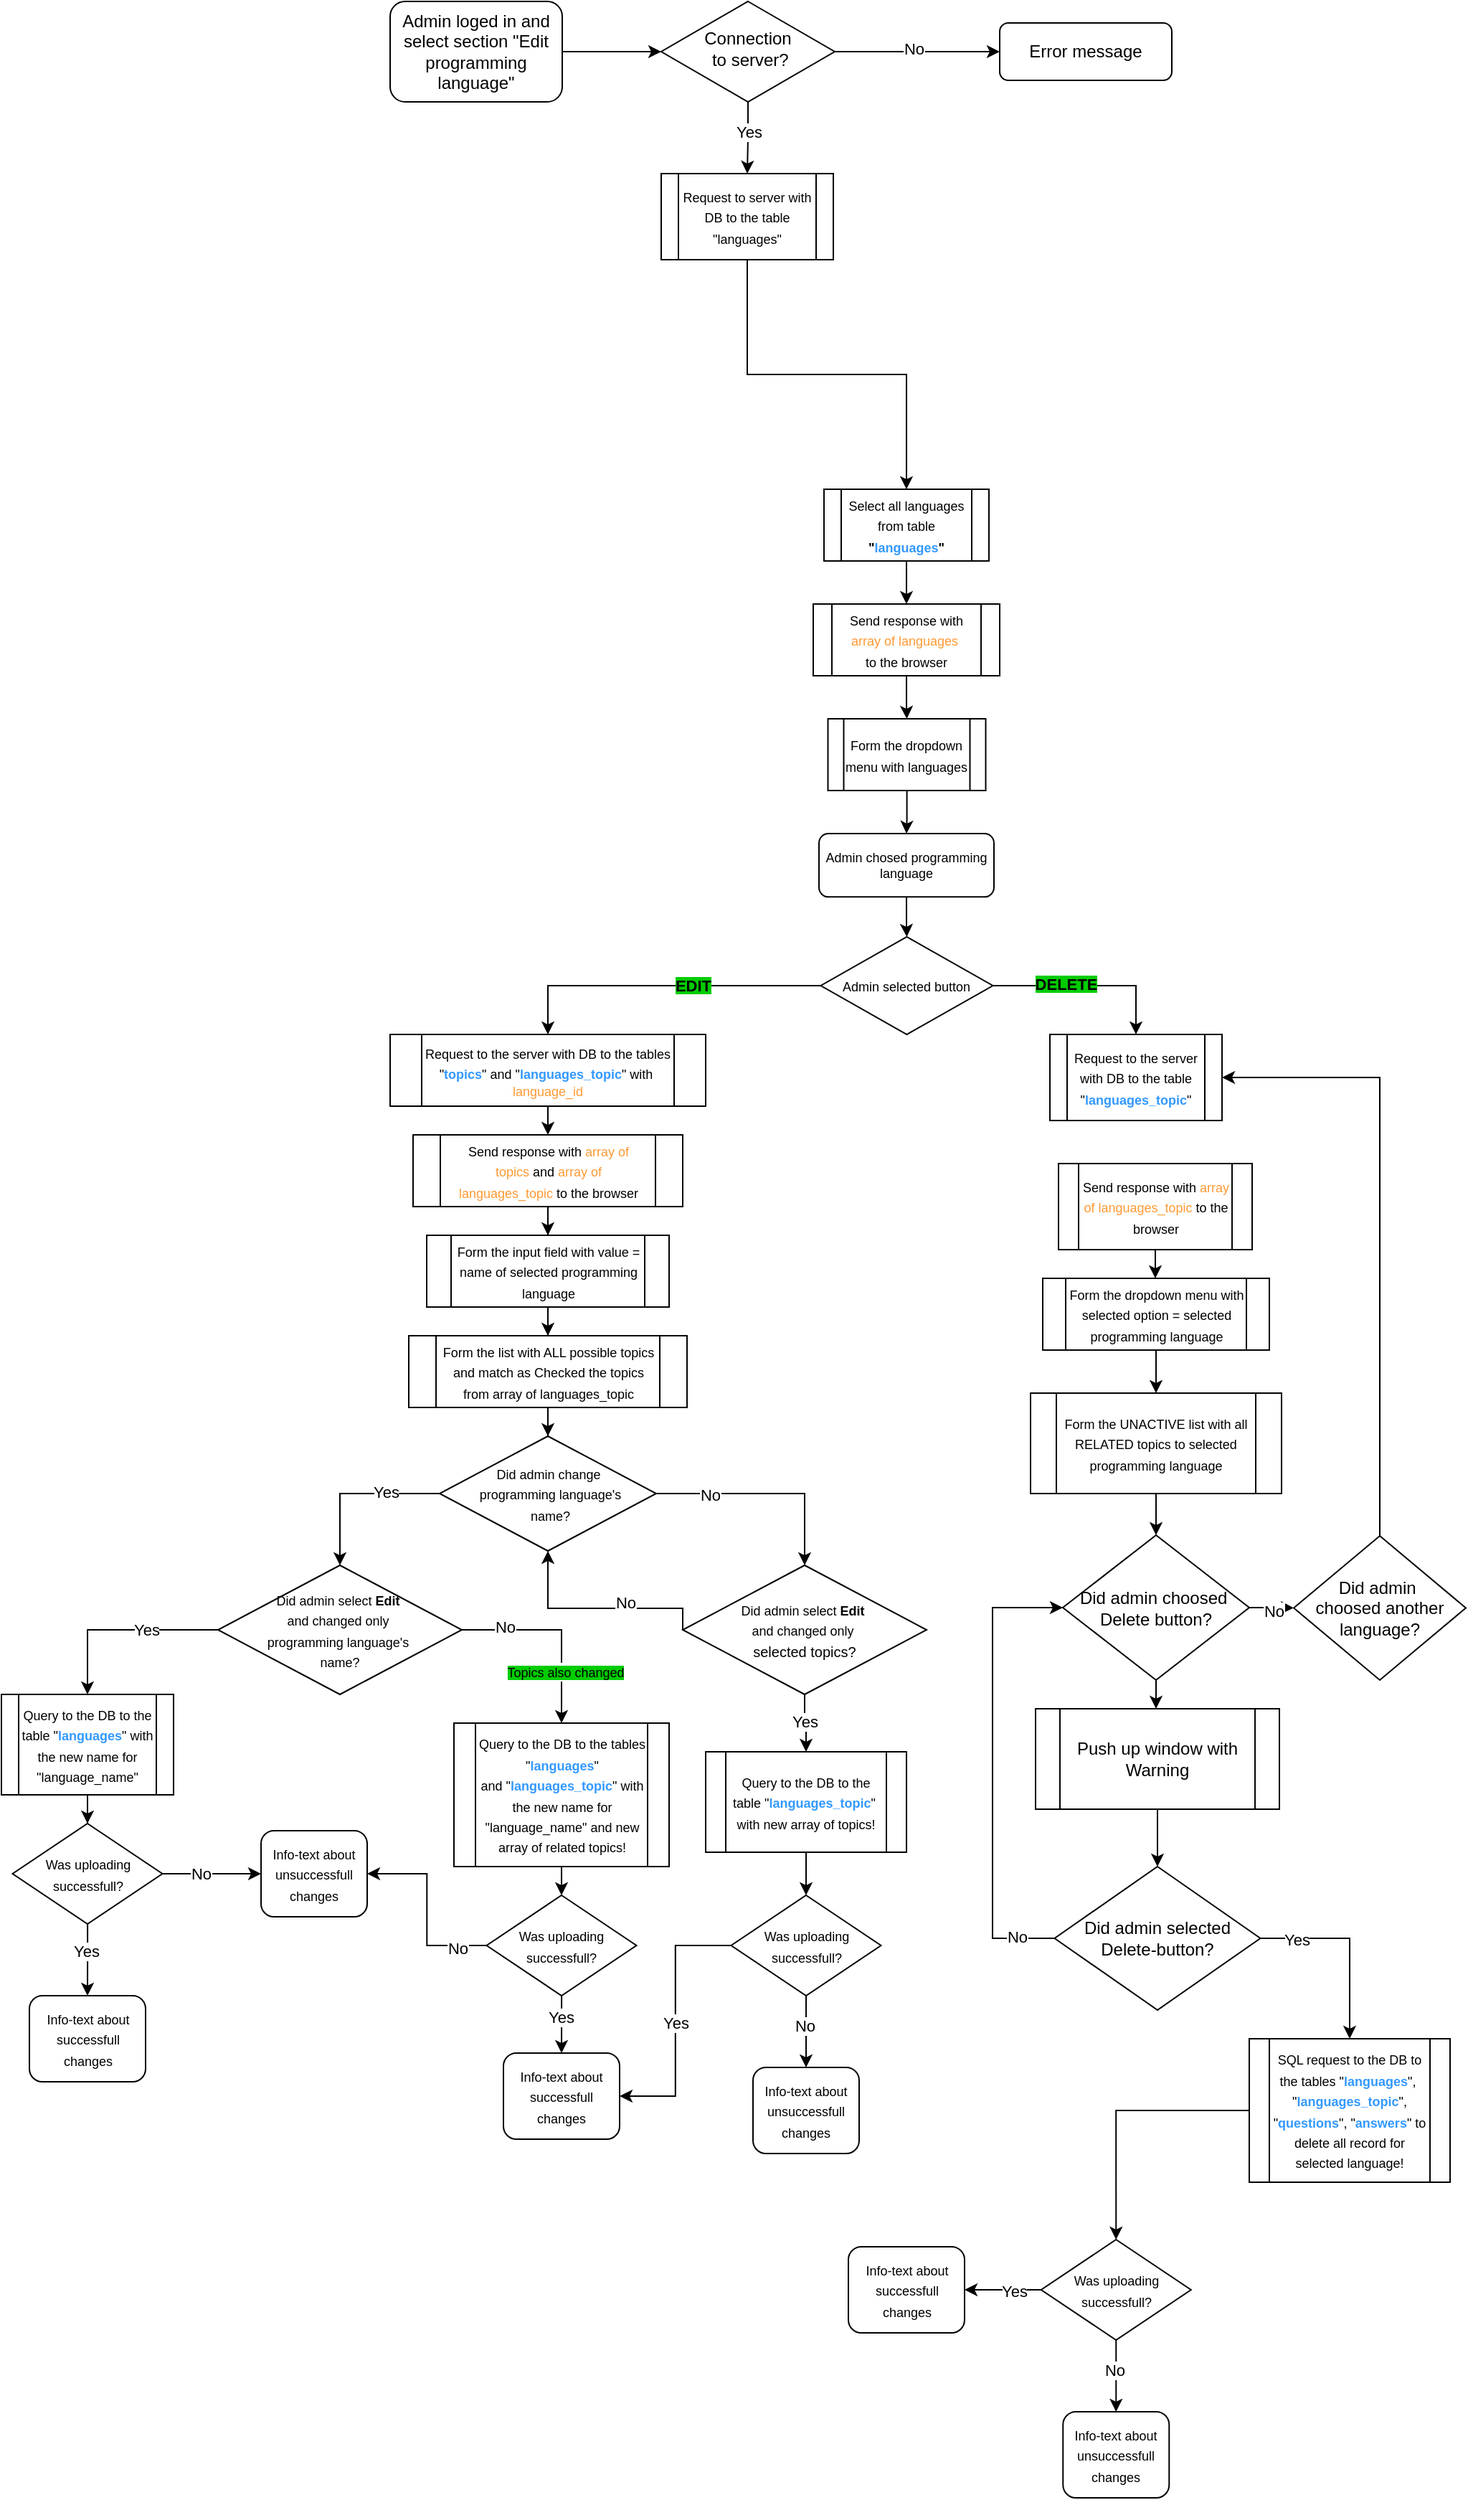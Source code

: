<mxfile version="27.1.1">
  <diagram id="C5RBs43oDa-KdzZeNtuy" name="Page-1">
    <mxGraphModel dx="2765" dy="1122" grid="1" gridSize="10" guides="1" tooltips="1" connect="1" arrows="1" fold="1" page="1" pageScale="1" pageWidth="827" pageHeight="1169" math="0" shadow="0">
      <root>
        <mxCell id="WIyWlLk6GJQsqaUBKTNV-0" />
        <mxCell id="WIyWlLk6GJQsqaUBKTNV-1" parent="WIyWlLk6GJQsqaUBKTNV-0" />
        <mxCell id="8D5OD1Dsjr757IrfoJvk-187" style="edgeStyle=orthogonalEdgeStyle;rounded=0;orthogonalLoop=1;jettySize=auto;html=1;entryX=0;entryY=0.5;entryDx=0;entryDy=0;" parent="WIyWlLk6GJQsqaUBKTNV-1" source="8D5OD1Dsjr757IrfoJvk-73" target="8D5OD1Dsjr757IrfoJvk-78" edge="1">
          <mxGeometry relative="1" as="geometry" />
        </mxCell>
        <mxCell id="8D5OD1Dsjr757IrfoJvk-73" value="Admin loged in and select section &quot;Edit programming language&quot;" style="rounded=1;whiteSpace=wrap;html=1;fontSize=12;glass=0;strokeWidth=1;shadow=0;" parent="WIyWlLk6GJQsqaUBKTNV-1" vertex="1">
          <mxGeometry x="70" y="30" width="120" height="70" as="geometry" />
        </mxCell>
        <mxCell id="8D5OD1Dsjr757IrfoJvk-74" style="edgeStyle=orthogonalEdgeStyle;rounded=0;orthogonalLoop=1;jettySize=auto;html=1;entryX=0.5;entryY=0;entryDx=0;entryDy=0;" parent="WIyWlLk6GJQsqaUBKTNV-1" source="8D5OD1Dsjr757IrfoJvk-78" target="8D5OD1Dsjr757IrfoJvk-81" edge="1">
          <mxGeometry relative="1" as="geometry" />
        </mxCell>
        <mxCell id="8D5OD1Dsjr757IrfoJvk-75" value="Yes" style="edgeLabel;html=1;align=center;verticalAlign=middle;resizable=0;points=[];" parent="8D5OD1Dsjr757IrfoJvk-74" vertex="1" connectable="0">
          <mxGeometry x="-0.187" relative="1" as="geometry">
            <mxPoint as="offset" />
          </mxGeometry>
        </mxCell>
        <mxCell id="8D5OD1Dsjr757IrfoJvk-76" style="edgeStyle=orthogonalEdgeStyle;rounded=0;orthogonalLoop=1;jettySize=auto;html=1;exitX=1;exitY=0.5;exitDx=0;exitDy=0;entryX=0;entryY=0.5;entryDx=0;entryDy=0;" parent="WIyWlLk6GJQsqaUBKTNV-1" source="8D5OD1Dsjr757IrfoJvk-78" target="8D5OD1Dsjr757IrfoJvk-79" edge="1">
          <mxGeometry relative="1" as="geometry" />
        </mxCell>
        <mxCell id="8D5OD1Dsjr757IrfoJvk-77" value="No" style="edgeLabel;html=1;align=center;verticalAlign=middle;resizable=0;points=[];" parent="8D5OD1Dsjr757IrfoJvk-76" vertex="1" connectable="0">
          <mxGeometry x="-0.056" y="2" relative="1" as="geometry">
            <mxPoint as="offset" />
          </mxGeometry>
        </mxCell>
        <mxCell id="8D5OD1Dsjr757IrfoJvk-78" value="Connection&lt;div&gt;&amp;nbsp;to server?&lt;/div&gt;" style="rhombus;whiteSpace=wrap;html=1;shadow=0;fontFamily=Helvetica;fontSize=12;align=center;strokeWidth=1;spacing=6;spacingTop=-4;" parent="WIyWlLk6GJQsqaUBKTNV-1" vertex="1">
          <mxGeometry x="259" y="30" width="121" height="70" as="geometry" />
        </mxCell>
        <mxCell id="8D5OD1Dsjr757IrfoJvk-79" value="Error message" style="rounded=1;whiteSpace=wrap;html=1;fontSize=12;glass=0;strokeWidth=1;shadow=0;" parent="WIyWlLk6GJQsqaUBKTNV-1" vertex="1">
          <mxGeometry x="495" y="45" width="120" height="40" as="geometry" />
        </mxCell>
        <mxCell id="8D5OD1Dsjr757IrfoJvk-80" style="edgeStyle=orthogonalEdgeStyle;rounded=0;orthogonalLoop=1;jettySize=auto;html=1;entryX=0.5;entryY=0;entryDx=0;entryDy=0;" parent="WIyWlLk6GJQsqaUBKTNV-1" source="8D5OD1Dsjr757IrfoJvk-81" target="8D5OD1Dsjr757IrfoJvk-83" edge="1">
          <mxGeometry relative="1" as="geometry" />
        </mxCell>
        <mxCell id="8D5OD1Dsjr757IrfoJvk-81" value="&lt;span style=&quot;font-size: 9px;&quot;&gt;Request to server with DB to the table &quot;languages&quot;&lt;/span&gt;" style="shape=process;whiteSpace=wrap;html=1;backgroundOutline=1;" parent="WIyWlLk6GJQsqaUBKTNV-1" vertex="1">
          <mxGeometry x="259" y="150" width="120" height="60" as="geometry" />
        </mxCell>
        <mxCell id="8D5OD1Dsjr757IrfoJvk-82" style="edgeStyle=orthogonalEdgeStyle;rounded=0;orthogonalLoop=1;jettySize=auto;html=1;entryX=0.5;entryY=0;entryDx=0;entryDy=0;" parent="WIyWlLk6GJQsqaUBKTNV-1" source="8D5OD1Dsjr757IrfoJvk-83" target="8D5OD1Dsjr757IrfoJvk-85" edge="1">
          <mxGeometry relative="1" as="geometry" />
        </mxCell>
        <mxCell id="8D5OD1Dsjr757IrfoJvk-83" value="&lt;font style=&quot;font-size: 9px;&quot;&gt;Select all languages from table &lt;b&gt;&quot;&lt;font style=&quot;color: rgb(51, 153, 255);&quot;&gt;languages&lt;/font&gt;&quot;&lt;/b&gt;&lt;/font&gt;" style="shape=process;whiteSpace=wrap;html=1;backgroundOutline=1;" parent="WIyWlLk6GJQsqaUBKTNV-1" vertex="1">
          <mxGeometry x="372.5" y="370" width="115" height="50" as="geometry" />
        </mxCell>
        <mxCell id="8D5OD1Dsjr757IrfoJvk-84" style="edgeStyle=orthogonalEdgeStyle;rounded=0;orthogonalLoop=1;jettySize=auto;html=1;entryX=0.5;entryY=0;entryDx=0;entryDy=0;" parent="WIyWlLk6GJQsqaUBKTNV-1" source="8D5OD1Dsjr757IrfoJvk-85" target="8D5OD1Dsjr757IrfoJvk-87" edge="1">
          <mxGeometry relative="1" as="geometry" />
        </mxCell>
        <mxCell id="8D5OD1Dsjr757IrfoJvk-85" value="&lt;font style=&quot;font-size: 9px;&quot;&gt;Send response with &lt;font style=&quot;color: rgb(255, 153, 51);&quot;&gt;array of languages&lt;/font&gt;&amp;nbsp;&lt;/font&gt;&lt;div&gt;&lt;font style=&quot;font-size: 9px;&quot;&gt;to the browser&lt;/font&gt;&lt;/div&gt;" style="shape=process;whiteSpace=wrap;html=1;backgroundOutline=1;" parent="WIyWlLk6GJQsqaUBKTNV-1" vertex="1">
          <mxGeometry x="365" y="450" width="130" height="50" as="geometry" />
        </mxCell>
        <mxCell id="8D5OD1Dsjr757IrfoJvk-86" value="" style="edgeStyle=orthogonalEdgeStyle;rounded=0;orthogonalLoop=1;jettySize=auto;html=1;" parent="WIyWlLk6GJQsqaUBKTNV-1" source="8D5OD1Dsjr757IrfoJvk-87" target="8D5OD1Dsjr757IrfoJvk-89" edge="1">
          <mxGeometry relative="1" as="geometry" />
        </mxCell>
        <mxCell id="8D5OD1Dsjr757IrfoJvk-87" value="&lt;font style=&quot;font-size: 9px;&quot;&gt;Form the dropdown menu with languages&lt;/font&gt;" style="shape=process;whiteSpace=wrap;html=1;backgroundOutline=1;" parent="WIyWlLk6GJQsqaUBKTNV-1" vertex="1">
          <mxGeometry x="375.25" y="530.0" width="110" height="50" as="geometry" />
        </mxCell>
        <mxCell id="8D5OD1Dsjr757IrfoJvk-88" style="edgeStyle=orthogonalEdgeStyle;rounded=0;orthogonalLoop=1;jettySize=auto;html=1;entryX=0.5;entryY=0;entryDx=0;entryDy=0;" parent="WIyWlLk6GJQsqaUBKTNV-1" source="8D5OD1Dsjr757IrfoJvk-89" target="8D5OD1Dsjr757IrfoJvk-98" edge="1">
          <mxGeometry relative="1" as="geometry" />
        </mxCell>
        <mxCell id="8D5OD1Dsjr757IrfoJvk-89" value="Admin chosed programming language" style="whiteSpace=wrap;html=1;rounded=1;fontSize=9;" parent="WIyWlLk6GJQsqaUBKTNV-1" vertex="1">
          <mxGeometry x="369" y="610.0" width="122" height="44.18" as="geometry" />
        </mxCell>
        <mxCell id="8D5OD1Dsjr757IrfoJvk-90" style="edgeStyle=orthogonalEdgeStyle;rounded=0;orthogonalLoop=1;jettySize=auto;html=1;entryX=0.5;entryY=0;entryDx=0;entryDy=0;" parent="WIyWlLk6GJQsqaUBKTNV-1" source="8D5OD1Dsjr757IrfoJvk-91" target="8D5OD1Dsjr757IrfoJvk-103" edge="1">
          <mxGeometry relative="1" as="geometry" />
        </mxCell>
        <mxCell id="8D5OD1Dsjr757IrfoJvk-91" value="&lt;font style=&quot;font-size: 9px;&quot;&gt;Send response with &lt;font style=&quot;color: rgb(255, 153, 51);&quot;&gt;array of topics&lt;/font&gt;&amp;nbsp;and&amp;nbsp;&lt;span style=&quot;color: rgb(255, 153, 51);&quot;&gt;array of languages_topic&amp;nbsp;&lt;/span&gt;to the browser&lt;/font&gt;" style="shape=process;whiteSpace=wrap;html=1;backgroundOutline=1;" parent="WIyWlLk6GJQsqaUBKTNV-1" vertex="1">
          <mxGeometry x="86" y="820" width="188" height="50" as="geometry" />
        </mxCell>
        <mxCell id="8D5OD1Dsjr757IrfoJvk-92" style="edgeStyle=orthogonalEdgeStyle;rounded=0;orthogonalLoop=1;jettySize=auto;html=1;entryX=0.5;entryY=0;entryDx=0;entryDy=0;" parent="WIyWlLk6GJQsqaUBKTNV-1" source="8D5OD1Dsjr757IrfoJvk-93" target="8D5OD1Dsjr757IrfoJvk-134" edge="1">
          <mxGeometry relative="1" as="geometry" />
        </mxCell>
        <mxCell id="8D5OD1Dsjr757IrfoJvk-93" value="&lt;font style=&quot;font-size: 9px;&quot;&gt;Form the list with ALL possible topics and match as Checked the topics from array of languages_topic&lt;/font&gt;" style="shape=process;whiteSpace=wrap;html=1;backgroundOutline=1;" parent="WIyWlLk6GJQsqaUBKTNV-1" vertex="1">
          <mxGeometry x="83" y="960" width="194" height="50" as="geometry" />
        </mxCell>
        <mxCell id="8D5OD1Dsjr757IrfoJvk-94" style="edgeStyle=orthogonalEdgeStyle;rounded=0;orthogonalLoop=1;jettySize=auto;html=1;entryX=0.5;entryY=0;entryDx=0;entryDy=0;exitX=0;exitY=0.5;exitDx=0;exitDy=0;" parent="WIyWlLk6GJQsqaUBKTNV-1" source="8D5OD1Dsjr757IrfoJvk-98" target="8D5OD1Dsjr757IrfoJvk-100" edge="1">
          <mxGeometry relative="1" as="geometry">
            <Array as="points">
              <mxPoint x="180" y="716" />
            </Array>
          </mxGeometry>
        </mxCell>
        <mxCell id="8D5OD1Dsjr757IrfoJvk-95" value="&lt;b style=&quot;background-color: rgb(0, 204, 0);&quot;&gt;EDIT&lt;/b&gt;" style="edgeLabel;html=1;align=center;verticalAlign=middle;resizable=0;points=[];" parent="8D5OD1Dsjr757IrfoJvk-94" vertex="1" connectable="0">
          <mxGeometry x="-0.306" y="-2" relative="1" as="geometry">
            <mxPoint x="-12" y="2" as="offset" />
          </mxGeometry>
        </mxCell>
        <mxCell id="8D5OD1Dsjr757IrfoJvk-96" style="edgeStyle=orthogonalEdgeStyle;rounded=0;orthogonalLoop=1;jettySize=auto;html=1;entryX=0.5;entryY=0;entryDx=0;entryDy=0;" parent="WIyWlLk6GJQsqaUBKTNV-1" source="8D5OD1Dsjr757IrfoJvk-98" target="8D5OD1Dsjr757IrfoJvk-101" edge="1">
          <mxGeometry relative="1" as="geometry" />
        </mxCell>
        <mxCell id="8D5OD1Dsjr757IrfoJvk-97" value="&lt;span style=&quot;background-color: rgb(0, 204, 0);&quot;&gt;&lt;b&gt;DELETE&lt;/b&gt;&lt;/span&gt;" style="edgeLabel;html=1;align=center;verticalAlign=middle;resizable=0;points=[];" parent="8D5OD1Dsjr757IrfoJvk-96" vertex="1" connectable="0">
          <mxGeometry x="-0.256" y="1" relative="1" as="geometry">
            <mxPoint as="offset" />
          </mxGeometry>
        </mxCell>
        <mxCell id="8D5OD1Dsjr757IrfoJvk-98" value="&lt;span style=&quot;font-size: 9px;&quot;&gt;Admin selected button&lt;/span&gt;" style="rhombus;whiteSpace=wrap;html=1;" parent="WIyWlLk6GJQsqaUBKTNV-1" vertex="1">
          <mxGeometry x="370.25" y="682" width="120" height="68" as="geometry" />
        </mxCell>
        <mxCell id="8D5OD1Dsjr757IrfoJvk-99" style="edgeStyle=orthogonalEdgeStyle;rounded=0;orthogonalLoop=1;jettySize=auto;html=1;exitX=0.5;exitY=1;exitDx=0;exitDy=0;entryX=0.5;entryY=0;entryDx=0;entryDy=0;" parent="WIyWlLk6GJQsqaUBKTNV-1" source="8D5OD1Dsjr757IrfoJvk-100" target="8D5OD1Dsjr757IrfoJvk-91" edge="1">
          <mxGeometry relative="1" as="geometry">
            <mxPoint x="210" y="840" as="targetPoint" />
            <Array as="points">
              <mxPoint x="180" y="820" />
              <mxPoint x="180" y="820" />
            </Array>
          </mxGeometry>
        </mxCell>
        <mxCell id="8D5OD1Dsjr757IrfoJvk-100" value="&lt;span style=&quot;font-size: 9px;&quot;&gt;Request to the server with DB to the tables &quot;&lt;font style=&quot;color: rgb(51, 153, 255);&quot;&gt;&lt;b&gt;topics&lt;/b&gt;&lt;/font&gt;&quot; and &quot;&lt;font style=&quot;color: rgb(51, 153, 255);&quot;&gt;&lt;b&gt;languages_topic&lt;/b&gt;&lt;/font&gt;&quot; with&amp;nbsp;&lt;/span&gt;&lt;div style=&quot;font-size: 9px;&quot;&gt;&lt;font style=&quot;color: rgb(255, 153, 51);&quot;&gt;language_id&lt;/font&gt;&lt;/div&gt;" style="shape=process;whiteSpace=wrap;html=1;backgroundOutline=1;" parent="WIyWlLk6GJQsqaUBKTNV-1" vertex="1">
          <mxGeometry x="70" y="750" width="220" height="50" as="geometry" />
        </mxCell>
        <mxCell id="8D5OD1Dsjr757IrfoJvk-101" value="&lt;span style=&quot;font-size: 9px;&quot;&gt;Request to the server with DB to the table &quot;&lt;font style=&quot;color: rgb(51, 153, 255);&quot;&gt;&lt;b&gt;languages_topic&lt;/b&gt;&lt;/font&gt;&quot;&lt;/span&gt;" style="shape=process;whiteSpace=wrap;html=1;backgroundOutline=1;" parent="WIyWlLk6GJQsqaUBKTNV-1" vertex="1">
          <mxGeometry x="530" y="750" width="120" height="60" as="geometry" />
        </mxCell>
        <mxCell id="8D5OD1Dsjr757IrfoJvk-102" style="edgeStyle=orthogonalEdgeStyle;rounded=0;orthogonalLoop=1;jettySize=auto;html=1;entryX=0.5;entryY=0;entryDx=0;entryDy=0;" parent="WIyWlLk6GJQsqaUBKTNV-1" source="8D5OD1Dsjr757IrfoJvk-103" target="8D5OD1Dsjr757IrfoJvk-93" edge="1">
          <mxGeometry relative="1" as="geometry" />
        </mxCell>
        <mxCell id="8D5OD1Dsjr757IrfoJvk-103" value="&lt;font style=&quot;font-size: 9px;&quot;&gt;Form the input field with value = name of selected programming language&lt;/font&gt;" style="shape=process;whiteSpace=wrap;html=1;backgroundOutline=1;" parent="WIyWlLk6GJQsqaUBKTNV-1" vertex="1">
          <mxGeometry x="95.5" y="890" width="169" height="50" as="geometry" />
        </mxCell>
        <mxCell id="8D5OD1Dsjr757IrfoJvk-104" style="edgeStyle=orthogonalEdgeStyle;rounded=0;orthogonalLoop=1;jettySize=auto;html=1;entryX=0.5;entryY=0;entryDx=0;entryDy=0;exitX=0;exitY=0.5;exitDx=0;exitDy=0;" parent="WIyWlLk6GJQsqaUBKTNV-1" source="8D5OD1Dsjr757IrfoJvk-106" target="8D5OD1Dsjr757IrfoJvk-108" edge="1">
          <mxGeometry relative="1" as="geometry" />
        </mxCell>
        <mxCell id="8D5OD1Dsjr757IrfoJvk-105" value="Yes" style="edgeLabel;html=1;align=center;verticalAlign=middle;resizable=0;points=[];" parent="8D5OD1Dsjr757IrfoJvk-104" vertex="1" connectable="0">
          <mxGeometry x="0.199" y="2" relative="1" as="geometry">
            <mxPoint x="31" y="-2" as="offset" />
          </mxGeometry>
        </mxCell>
        <mxCell id="8D5OD1Dsjr757IrfoJvk-137" style="edgeStyle=orthogonalEdgeStyle;rounded=0;orthogonalLoop=1;jettySize=auto;html=1;entryX=0.5;entryY=0;entryDx=0;entryDy=0;exitX=1;exitY=0.5;exitDx=0;exitDy=0;" parent="WIyWlLk6GJQsqaUBKTNV-1" source="8D5OD1Dsjr757IrfoJvk-106" target="8D5OD1Dsjr757IrfoJvk-136" edge="1">
          <mxGeometry relative="1" as="geometry" />
        </mxCell>
        <mxCell id="8D5OD1Dsjr757IrfoJvk-138" value="No" style="edgeLabel;html=1;align=center;verticalAlign=middle;resizable=0;points=[];" parent="8D5OD1Dsjr757IrfoJvk-137" vertex="1" connectable="0">
          <mxGeometry x="-0.564" y="2" relative="1" as="geometry">
            <mxPoint as="offset" />
          </mxGeometry>
        </mxCell>
        <mxCell id="8D5OD1Dsjr757IrfoJvk-139" value="&lt;font style=&quot;font-size: 9px; background-color: rgb(0, 204, 0);&quot;&gt;Topics also changed&lt;/font&gt;" style="edgeLabel;html=1;align=center;verticalAlign=middle;resizable=0;points=[];" parent="8D5OD1Dsjr757IrfoJvk-137" vertex="1" connectable="0">
          <mxGeometry x="0.461" y="2" relative="1" as="geometry">
            <mxPoint as="offset" />
          </mxGeometry>
        </mxCell>
        <mxCell id="8D5OD1Dsjr757IrfoJvk-106" value="&lt;font style=&quot;font-size: 9px;&quot;&gt;Did admin select&amp;nbsp;&lt;b style=&quot;&quot;&gt;Edit&lt;/b&gt;&amp;nbsp;&lt;/font&gt;&lt;div&gt;&lt;font style=&quot;font-size: 9px;&quot;&gt;and&amp;nbsp;changed&amp;nbsp;&lt;span style=&quot;background-color: transparent; color: light-dark(rgb(0, 0, 0), rgb(255, 255, 255));&quot;&gt;only&amp;nbsp;&lt;/span&gt;&lt;/font&gt;&lt;div&gt;&lt;div&gt;&lt;font style=&quot;font-size: 9px;&quot;&gt;programming language&#39;s&amp;nbsp;&lt;/font&gt;&lt;/div&gt;&lt;div&gt;&lt;font style=&quot;font-size: 9px;&quot;&gt;name?&lt;/font&gt;&lt;/div&gt;&lt;/div&gt;&lt;/div&gt;" style="rhombus;whiteSpace=wrap;html=1;" parent="WIyWlLk6GJQsqaUBKTNV-1" vertex="1">
          <mxGeometry x="-50" y="1120" width="170" height="90" as="geometry" />
        </mxCell>
        <mxCell id="8D5OD1Dsjr757IrfoJvk-107" style="edgeStyle=orthogonalEdgeStyle;rounded=0;orthogonalLoop=1;jettySize=auto;html=1;entryX=0.5;entryY=0;entryDx=0;entryDy=0;" parent="WIyWlLk6GJQsqaUBKTNV-1" source="8D5OD1Dsjr757IrfoJvk-108" target="8D5OD1Dsjr757IrfoJvk-113" edge="1">
          <mxGeometry relative="1" as="geometry" />
        </mxCell>
        <mxCell id="8D5OD1Dsjr757IrfoJvk-108" value="&lt;span style=&quot;font-size: 9px;&quot;&gt;Query to the DB to the table &quot;&lt;font style=&quot;color: rgb(51, 153, 255);&quot;&gt;&lt;b&gt;languages&lt;/b&gt;&lt;/font&gt;&quot; with the new name for &quot;language_name&quot;&lt;br&gt;&lt;/span&gt;" style="shape=process;whiteSpace=wrap;html=1;backgroundOutline=1;" parent="WIyWlLk6GJQsqaUBKTNV-1" vertex="1">
          <mxGeometry x="-201" y="1210" width="120" height="70" as="geometry" />
        </mxCell>
        <mxCell id="8D5OD1Dsjr757IrfoJvk-109" style="edgeStyle=orthogonalEdgeStyle;rounded=0;orthogonalLoop=1;jettySize=auto;html=1;entryX=0;entryY=0.5;entryDx=0;entryDy=0;" parent="WIyWlLk6GJQsqaUBKTNV-1" source="8D5OD1Dsjr757IrfoJvk-113" target="8D5OD1Dsjr757IrfoJvk-114" edge="1">
          <mxGeometry relative="1" as="geometry" />
        </mxCell>
        <mxCell id="8D5OD1Dsjr757IrfoJvk-110" value="No" style="edgeLabel;html=1;align=center;verticalAlign=middle;resizable=0;points=[];" parent="8D5OD1Dsjr757IrfoJvk-109" vertex="1" connectable="0">
          <mxGeometry x="-0.229" relative="1" as="geometry">
            <mxPoint as="offset" />
          </mxGeometry>
        </mxCell>
        <mxCell id="8D5OD1Dsjr757IrfoJvk-111" value="" style="edgeStyle=orthogonalEdgeStyle;rounded=0;orthogonalLoop=1;jettySize=auto;html=1;" parent="WIyWlLk6GJQsqaUBKTNV-1" source="8D5OD1Dsjr757IrfoJvk-113" target="8D5OD1Dsjr757IrfoJvk-115" edge="1">
          <mxGeometry relative="1" as="geometry" />
        </mxCell>
        <mxCell id="8D5OD1Dsjr757IrfoJvk-112" value="Yes" style="edgeLabel;html=1;align=center;verticalAlign=middle;resizable=0;points=[];" parent="8D5OD1Dsjr757IrfoJvk-111" vertex="1" connectable="0">
          <mxGeometry x="-0.257" y="-1" relative="1" as="geometry">
            <mxPoint as="offset" />
          </mxGeometry>
        </mxCell>
        <mxCell id="8D5OD1Dsjr757IrfoJvk-113" value="&lt;font style=&quot;font-size: 9px;&quot;&gt;Was uploading successfull?&lt;/font&gt;" style="rhombus;whiteSpace=wrap;html=1;" parent="WIyWlLk6GJQsqaUBKTNV-1" vertex="1">
          <mxGeometry x="-193.25" y="1300" width="104.5" height="70" as="geometry" />
        </mxCell>
        <mxCell id="8D5OD1Dsjr757IrfoJvk-114" value="&lt;font style=&quot;font-size: 9px;&quot;&gt;Info-text about unsuccessfull changes&lt;/font&gt;" style="rounded=1;whiteSpace=wrap;html=1;" parent="WIyWlLk6GJQsqaUBKTNV-1" vertex="1">
          <mxGeometry x="-20" y="1305" width="74" height="60" as="geometry" />
        </mxCell>
        <mxCell id="8D5OD1Dsjr757IrfoJvk-115" value="&lt;font style=&quot;font-size: 9px;&quot;&gt;Info-text about successfull changes&lt;/font&gt;" style="rounded=1;whiteSpace=wrap;html=1;" parent="WIyWlLk6GJQsqaUBKTNV-1" vertex="1">
          <mxGeometry x="-181.5" y="1420" width="81" height="60" as="geometry" />
        </mxCell>
        <mxCell id="8D5OD1Dsjr757IrfoJvk-116" style="edgeStyle=orthogonalEdgeStyle;rounded=0;orthogonalLoop=1;jettySize=auto;html=1;entryX=0.5;entryY=0;entryDx=0;entryDy=0;" parent="WIyWlLk6GJQsqaUBKTNV-1" source="8D5OD1Dsjr757IrfoJvk-117" target="8D5OD1Dsjr757IrfoJvk-121" edge="1">
          <mxGeometry relative="1" as="geometry" />
        </mxCell>
        <mxCell id="8D5OD1Dsjr757IrfoJvk-117" value="&lt;font style=&quot;font-size: 9px;&quot;&gt;Send response with &lt;span style=&quot;color: rgb(255, 153, 51);&quot;&gt;array of languages_topic&amp;nbsp;&lt;/span&gt;to the browser&lt;/font&gt;" style="shape=process;whiteSpace=wrap;html=1;backgroundOutline=1;" parent="WIyWlLk6GJQsqaUBKTNV-1" vertex="1">
          <mxGeometry x="536" y="840" width="135" height="60" as="geometry" />
        </mxCell>
        <mxCell id="8D5OD1Dsjr757IrfoJvk-118" style="edgeStyle=orthogonalEdgeStyle;rounded=0;orthogonalLoop=1;jettySize=auto;html=1;entryX=0.5;entryY=0;entryDx=0;entryDy=0;" parent="WIyWlLk6GJQsqaUBKTNV-1" source="8D5OD1Dsjr757IrfoJvk-119" target="8D5OD1Dsjr757IrfoJvk-124" edge="1">
          <mxGeometry relative="1" as="geometry" />
        </mxCell>
        <mxCell id="8D5OD1Dsjr757IrfoJvk-119" value="&lt;font style=&quot;font-size: 9px;&quot;&gt;Form the UNACTIVE list with all RELATED topics to selected programming language&lt;/font&gt;" style="shape=process;whiteSpace=wrap;html=1;backgroundOutline=1;" parent="WIyWlLk6GJQsqaUBKTNV-1" vertex="1">
          <mxGeometry x="516.5" y="1000" width="175" height="70" as="geometry" />
        </mxCell>
        <mxCell id="8D5OD1Dsjr757IrfoJvk-120" style="edgeStyle=orthogonalEdgeStyle;rounded=0;orthogonalLoop=1;jettySize=auto;html=1;entryX=0.5;entryY=0;entryDx=0;entryDy=0;" parent="WIyWlLk6GJQsqaUBKTNV-1" source="8D5OD1Dsjr757IrfoJvk-121" target="8D5OD1Dsjr757IrfoJvk-119" edge="1">
          <mxGeometry relative="1" as="geometry" />
        </mxCell>
        <mxCell id="8D5OD1Dsjr757IrfoJvk-121" value="&lt;font style=&quot;font-size: 9px;&quot;&gt;Form the dropdown menu with selected option = selected programming language&lt;/font&gt;" style="shape=process;whiteSpace=wrap;html=1;backgroundOutline=1;" parent="WIyWlLk6GJQsqaUBKTNV-1" vertex="1">
          <mxGeometry x="525" y="920" width="158" height="50" as="geometry" />
        </mxCell>
        <mxCell id="8D5OD1Dsjr757IrfoJvk-163" style="edgeStyle=orthogonalEdgeStyle;rounded=0;orthogonalLoop=1;jettySize=auto;html=1;entryX=0;entryY=0.5;entryDx=0;entryDy=0;" parent="WIyWlLk6GJQsqaUBKTNV-1" source="8D5OD1Dsjr757IrfoJvk-124" target="8D5OD1Dsjr757IrfoJvk-161" edge="1">
          <mxGeometry relative="1" as="geometry" />
        </mxCell>
        <mxCell id="8D5OD1Dsjr757IrfoJvk-164" value="No" style="edgeLabel;html=1;align=center;verticalAlign=middle;resizable=0;points=[];" parent="8D5OD1Dsjr757IrfoJvk-163" vertex="1" connectable="0">
          <mxGeometry x="-0.149" y="-1" relative="1" as="geometry">
            <mxPoint x="3" y="1" as="offset" />
          </mxGeometry>
        </mxCell>
        <mxCell id="8D5OD1Dsjr757IrfoJvk-174" style="edgeStyle=orthogonalEdgeStyle;rounded=0;orthogonalLoop=1;jettySize=auto;html=1;" parent="WIyWlLk6GJQsqaUBKTNV-1" source="8D5OD1Dsjr757IrfoJvk-124" edge="1">
          <mxGeometry relative="1" as="geometry">
            <mxPoint x="604" y="1220" as="targetPoint" />
          </mxGeometry>
        </mxCell>
        <mxCell id="8D5OD1Dsjr757IrfoJvk-124" value="Did admin сhoosed&amp;nbsp;&lt;div&gt;Delete button?&lt;/div&gt;" style="rhombus;whiteSpace=wrap;html=1;" parent="WIyWlLk6GJQsqaUBKTNV-1" vertex="1">
          <mxGeometry x="539" y="1099" width="130" height="101" as="geometry" />
        </mxCell>
        <mxCell id="8D5OD1Dsjr757IrfoJvk-130" style="edgeStyle=orthogonalEdgeStyle;rounded=0;orthogonalLoop=1;jettySize=auto;html=1;entryX=0.5;entryY=0;entryDx=0;entryDy=0;exitX=0;exitY=0.5;exitDx=0;exitDy=0;" parent="WIyWlLk6GJQsqaUBKTNV-1" source="8D5OD1Dsjr757IrfoJvk-134" target="8D5OD1Dsjr757IrfoJvk-106" edge="1">
          <mxGeometry relative="1" as="geometry" />
        </mxCell>
        <mxCell id="8D5OD1Dsjr757IrfoJvk-131" value="Yes" style="edgeLabel;html=1;align=center;verticalAlign=middle;resizable=0;points=[];" parent="8D5OD1Dsjr757IrfoJvk-130" vertex="1" connectable="0">
          <mxGeometry x="-0.361" y="-1" relative="1" as="geometry">
            <mxPoint as="offset" />
          </mxGeometry>
        </mxCell>
        <mxCell id="8D5OD1Dsjr757IrfoJvk-132" style="edgeStyle=orthogonalEdgeStyle;rounded=0;orthogonalLoop=1;jettySize=auto;html=1;entryX=0.5;entryY=0;entryDx=0;entryDy=0;exitX=1;exitY=0.5;exitDx=0;exitDy=0;" parent="WIyWlLk6GJQsqaUBKTNV-1" source="8D5OD1Dsjr757IrfoJvk-134" target="8D5OD1Dsjr757IrfoJvk-135" edge="1">
          <mxGeometry relative="1" as="geometry" />
        </mxCell>
        <mxCell id="8D5OD1Dsjr757IrfoJvk-133" value="No" style="edgeLabel;html=1;align=center;verticalAlign=middle;resizable=0;points=[];" parent="8D5OD1Dsjr757IrfoJvk-132" vertex="1" connectable="0">
          <mxGeometry x="-0.521" y="-1" relative="1" as="geometry">
            <mxPoint as="offset" />
          </mxGeometry>
        </mxCell>
        <mxCell id="8D5OD1Dsjr757IrfoJvk-134" value="&lt;font style=&quot;font-size: 9px;&quot;&gt;Did admin change&lt;/font&gt;&lt;div&gt;&lt;font style=&quot;font-size: 9px;&quot;&gt;&amp;nbsp;programming language&#39;s&lt;/font&gt;&lt;/div&gt;&lt;div&gt;&lt;font style=&quot;font-size: 9px;&quot;&gt;&amp;nbsp;name?&lt;/font&gt;&lt;/div&gt;" style="rhombus;whiteSpace=wrap;html=1;" parent="WIyWlLk6GJQsqaUBKTNV-1" vertex="1">
          <mxGeometry x="104.5" y="1030" width="151" height="80" as="geometry" />
        </mxCell>
        <mxCell id="8D5OD1Dsjr757IrfoJvk-155" style="edgeStyle=orthogonalEdgeStyle;rounded=0;orthogonalLoop=1;jettySize=auto;html=1;entryX=0.5;entryY=0;entryDx=0;entryDy=0;" parent="WIyWlLk6GJQsqaUBKTNV-1" source="8D5OD1Dsjr757IrfoJvk-135" target="8D5OD1Dsjr757IrfoJvk-147" edge="1">
          <mxGeometry relative="1" as="geometry" />
        </mxCell>
        <mxCell id="8D5OD1Dsjr757IrfoJvk-156" value="Yes" style="edgeLabel;html=1;align=center;verticalAlign=middle;resizable=0;points=[];" parent="8D5OD1Dsjr757IrfoJvk-155" vertex="1" connectable="0">
          <mxGeometry x="-0.087" relative="1" as="geometry">
            <mxPoint as="offset" />
          </mxGeometry>
        </mxCell>
        <mxCell id="8D5OD1Dsjr757IrfoJvk-159" style="edgeStyle=orthogonalEdgeStyle;rounded=0;orthogonalLoop=1;jettySize=auto;html=1;entryX=0.5;entryY=1;entryDx=0;entryDy=0;exitX=0;exitY=0.5;exitDx=0;exitDy=0;" parent="WIyWlLk6GJQsqaUBKTNV-1" source="8D5OD1Dsjr757IrfoJvk-135" target="8D5OD1Dsjr757IrfoJvk-134" edge="1">
          <mxGeometry relative="1" as="geometry">
            <Array as="points">
              <mxPoint x="274" y="1150" />
              <mxPoint x="180" y="1150" />
            </Array>
          </mxGeometry>
        </mxCell>
        <mxCell id="8D5OD1Dsjr757IrfoJvk-160" value="No" style="edgeLabel;html=1;align=center;verticalAlign=middle;resizable=0;points=[];" parent="8D5OD1Dsjr757IrfoJvk-159" vertex="1" connectable="0">
          <mxGeometry x="-0.249" y="-4" relative="1" as="geometry">
            <mxPoint x="1" as="offset" />
          </mxGeometry>
        </mxCell>
        <mxCell id="8D5OD1Dsjr757IrfoJvk-135" value="&lt;font style=&quot;font-size: 9px;&quot;&gt;Did admin select&amp;nbsp;&lt;b style=&quot;&quot;&gt;Edit&lt;/b&gt;&amp;nbsp;&lt;/font&gt;&lt;div&gt;&lt;font style=&quot;font-size: 9px;&quot;&gt;and&amp;nbsp;changed&amp;nbsp;&lt;span style=&quot;background-color: transparent; color: light-dark(rgb(0, 0, 0), rgb(255, 255, 255));&quot;&gt;only&amp;nbsp;&lt;/span&gt;&lt;/font&gt;&lt;div&gt;&lt;div&gt;&lt;font size=&quot;1&quot;&gt;selected topics?&lt;/font&gt;&lt;/div&gt;&lt;/div&gt;&lt;/div&gt;" style="rhombus;whiteSpace=wrap;html=1;" parent="WIyWlLk6GJQsqaUBKTNV-1" vertex="1">
          <mxGeometry x="274" y="1120" width="170" height="90" as="geometry" />
        </mxCell>
        <mxCell id="8D5OD1Dsjr757IrfoJvk-144" style="edgeStyle=orthogonalEdgeStyle;rounded=0;orthogonalLoop=1;jettySize=auto;html=1;" parent="WIyWlLk6GJQsqaUBKTNV-1" source="8D5OD1Dsjr757IrfoJvk-136" target="8D5OD1Dsjr757IrfoJvk-142" edge="1">
          <mxGeometry relative="1" as="geometry" />
        </mxCell>
        <mxCell id="8D5OD1Dsjr757IrfoJvk-136" value="&lt;span style=&quot;font-size: 9px;&quot;&gt;Query to the DB to the tables &quot;&lt;font style=&quot;color: rgb(51, 153, 255);&quot;&gt;&lt;b&gt;languages&lt;/b&gt;&lt;/font&gt;&quot; and&amp;nbsp;&lt;/span&gt;&lt;span style=&quot;font-size: 9px;&quot;&gt;&quot;&lt;/span&gt;&lt;font style=&quot;font-size: 9px; color: rgb(51, 153, 255);&quot;&gt;&lt;b&gt;languages_topic&lt;/b&gt;&lt;/font&gt;&lt;span style=&quot;font-size: 9px;&quot;&gt;&quot;&lt;/span&gt;&lt;span style=&quot;font-size: 9px;&quot;&gt;&amp;nbsp;with the new name for &quot;language_name&quot; and new array of related topics!&lt;br&gt;&lt;/span&gt;" style="shape=process;whiteSpace=wrap;html=1;backgroundOutline=1;" parent="WIyWlLk6GJQsqaUBKTNV-1" vertex="1">
          <mxGeometry x="114.5" y="1230" width="150" height="100" as="geometry" />
        </mxCell>
        <mxCell id="8D5OD1Dsjr757IrfoJvk-140" value="" style="edgeStyle=orthogonalEdgeStyle;rounded=0;orthogonalLoop=1;jettySize=auto;html=1;" parent="WIyWlLk6GJQsqaUBKTNV-1" source="8D5OD1Dsjr757IrfoJvk-142" target="8D5OD1Dsjr757IrfoJvk-143" edge="1">
          <mxGeometry relative="1" as="geometry" />
        </mxCell>
        <mxCell id="8D5OD1Dsjr757IrfoJvk-141" value="Yes" style="edgeLabel;html=1;align=center;verticalAlign=middle;resizable=0;points=[];" parent="8D5OD1Dsjr757IrfoJvk-140" vertex="1" connectable="0">
          <mxGeometry x="-0.257" y="-1" relative="1" as="geometry">
            <mxPoint as="offset" />
          </mxGeometry>
        </mxCell>
        <mxCell id="8D5OD1Dsjr757IrfoJvk-145" style="edgeStyle=orthogonalEdgeStyle;rounded=0;orthogonalLoop=1;jettySize=auto;html=1;entryX=1;entryY=0.5;entryDx=0;entryDy=0;" parent="WIyWlLk6GJQsqaUBKTNV-1" source="8D5OD1Dsjr757IrfoJvk-142" target="8D5OD1Dsjr757IrfoJvk-114" edge="1">
          <mxGeometry relative="1" as="geometry" />
        </mxCell>
        <mxCell id="8D5OD1Dsjr757IrfoJvk-146" value="No" style="edgeLabel;html=1;align=center;verticalAlign=middle;resizable=0;points=[];" parent="8D5OD1Dsjr757IrfoJvk-145" vertex="1" connectable="0">
          <mxGeometry x="-0.682" y="2" relative="1" as="geometry">
            <mxPoint as="offset" />
          </mxGeometry>
        </mxCell>
        <mxCell id="8D5OD1Dsjr757IrfoJvk-142" value="&lt;font style=&quot;font-size: 9px;&quot;&gt;Was uploading successfull?&lt;/font&gt;" style="rhombus;whiteSpace=wrap;html=1;" parent="WIyWlLk6GJQsqaUBKTNV-1" vertex="1">
          <mxGeometry x="137.25" y="1350" width="104.5" height="70" as="geometry" />
        </mxCell>
        <mxCell id="8D5OD1Dsjr757IrfoJvk-143" value="&lt;font style=&quot;font-size: 9px;&quot;&gt;Info-text about successfull changes&lt;/font&gt;" style="rounded=1;whiteSpace=wrap;html=1;" parent="WIyWlLk6GJQsqaUBKTNV-1" vertex="1">
          <mxGeometry x="149" y="1460" width="81" height="60" as="geometry" />
        </mxCell>
        <mxCell id="8D5OD1Dsjr757IrfoJvk-150" style="edgeStyle=orthogonalEdgeStyle;rounded=0;orthogonalLoop=1;jettySize=auto;html=1;entryX=0.5;entryY=0;entryDx=0;entryDy=0;" parent="WIyWlLk6GJQsqaUBKTNV-1" source="8D5OD1Dsjr757IrfoJvk-147" target="8D5OD1Dsjr757IrfoJvk-148" edge="1">
          <mxGeometry relative="1" as="geometry" />
        </mxCell>
        <mxCell id="8D5OD1Dsjr757IrfoJvk-147" value="&lt;span style=&quot;font-size: 9px;&quot;&gt;Query to the DB to the table&amp;nbsp;&lt;/span&gt;&lt;span style=&quot;font-size: 9px;&quot;&gt;&quot;&lt;/span&gt;&lt;font style=&quot;font-size: 9px; color: rgb(51, 153, 255);&quot;&gt;&lt;b&gt;languages_topic&lt;/b&gt;&lt;/font&gt;&lt;span style=&quot;font-size: 9px;&quot;&gt;&quot;&lt;/span&gt;&lt;span style=&quot;font-size: 9px;&quot;&gt;&amp;nbsp;&lt;/span&gt;&lt;div&gt;&lt;span style=&quot;font-size: 9px;&quot;&gt;with new array of topics!&lt;br&gt;&lt;/span&gt;&lt;/div&gt;" style="shape=process;whiteSpace=wrap;html=1;backgroundOutline=1;" parent="WIyWlLk6GJQsqaUBKTNV-1" vertex="1">
          <mxGeometry x="290" y="1250" width="140" height="70" as="geometry" />
        </mxCell>
        <mxCell id="8D5OD1Dsjr757IrfoJvk-149" style="edgeStyle=orthogonalEdgeStyle;rounded=0;orthogonalLoop=1;jettySize=auto;html=1;entryX=1;entryY=0.5;entryDx=0;entryDy=0;" parent="WIyWlLk6GJQsqaUBKTNV-1" source="8D5OD1Dsjr757IrfoJvk-148" target="8D5OD1Dsjr757IrfoJvk-143" edge="1">
          <mxGeometry relative="1" as="geometry" />
        </mxCell>
        <mxCell id="8D5OD1Dsjr757IrfoJvk-151" value="Yes" style="edgeLabel;html=1;align=center;verticalAlign=middle;resizable=0;points=[];" parent="8D5OD1Dsjr757IrfoJvk-149" vertex="1" connectable="0">
          <mxGeometry x="0.02" relative="1" as="geometry">
            <mxPoint as="offset" />
          </mxGeometry>
        </mxCell>
        <mxCell id="8D5OD1Dsjr757IrfoJvk-153" style="edgeStyle=orthogonalEdgeStyle;rounded=0;orthogonalLoop=1;jettySize=auto;html=1;exitX=0.5;exitY=1;exitDx=0;exitDy=0;" parent="WIyWlLk6GJQsqaUBKTNV-1" source="8D5OD1Dsjr757IrfoJvk-148" target="8D5OD1Dsjr757IrfoJvk-152" edge="1">
          <mxGeometry relative="1" as="geometry" />
        </mxCell>
        <mxCell id="8D5OD1Dsjr757IrfoJvk-154" value="No" style="edgeLabel;html=1;align=center;verticalAlign=middle;resizable=0;points=[];" parent="8D5OD1Dsjr757IrfoJvk-153" vertex="1" connectable="0">
          <mxGeometry x="-0.227" y="-1" relative="1" as="geometry">
            <mxPoint y="1" as="offset" />
          </mxGeometry>
        </mxCell>
        <mxCell id="8D5OD1Dsjr757IrfoJvk-148" value="&lt;font style=&quot;font-size: 9px;&quot;&gt;Was uploading successfull?&lt;/font&gt;" style="rhombus;whiteSpace=wrap;html=1;" parent="WIyWlLk6GJQsqaUBKTNV-1" vertex="1">
          <mxGeometry x="307.75" y="1350" width="104.5" height="70" as="geometry" />
        </mxCell>
        <mxCell id="8D5OD1Dsjr757IrfoJvk-152" value="&lt;font style=&quot;font-size: 9px;&quot;&gt;Info-text about unsuccessfull changes&lt;/font&gt;" style="rounded=1;whiteSpace=wrap;html=1;" parent="WIyWlLk6GJQsqaUBKTNV-1" vertex="1">
          <mxGeometry x="323" y="1470" width="74" height="60" as="geometry" />
        </mxCell>
        <mxCell id="8D5OD1Dsjr757IrfoJvk-162" style="edgeStyle=orthogonalEdgeStyle;rounded=0;orthogonalLoop=1;jettySize=auto;html=1;entryX=1;entryY=0.5;entryDx=0;entryDy=0;" parent="WIyWlLk6GJQsqaUBKTNV-1" source="8D5OD1Dsjr757IrfoJvk-161" target="8D5OD1Dsjr757IrfoJvk-101" edge="1">
          <mxGeometry relative="1" as="geometry">
            <Array as="points">
              <mxPoint x="760" y="780" />
            </Array>
          </mxGeometry>
        </mxCell>
        <mxCell id="8D5OD1Dsjr757IrfoJvk-161" value="Did admin&amp;nbsp;&lt;div&gt;choosed another language?&lt;/div&gt;" style="rhombus;whiteSpace=wrap;html=1;" parent="WIyWlLk6GJQsqaUBKTNV-1" vertex="1">
          <mxGeometry x="700" y="1099.5" width="120" height="100.5" as="geometry" />
        </mxCell>
        <mxCell id="8D5OD1Dsjr757IrfoJvk-182" style="edgeStyle=orthogonalEdgeStyle;rounded=0;orthogonalLoop=1;jettySize=auto;html=1;entryX=0.5;entryY=0;entryDx=0;entryDy=0;" parent="WIyWlLk6GJQsqaUBKTNV-1" source="8D5OD1Dsjr757IrfoJvk-165" target="8D5OD1Dsjr757IrfoJvk-180" edge="1">
          <mxGeometry relative="1" as="geometry" />
        </mxCell>
        <mxCell id="8D5OD1Dsjr757IrfoJvk-165" value="&lt;div&gt;&lt;span style=&quot;font-size: 9px;&quot;&gt;SQL request to the DB to the tables &quot;&lt;font style=&quot;color: rgb(51, 153, 255);&quot;&gt;&lt;b&gt;languages&lt;/b&gt;&lt;/font&gt;&quot;,&amp;nbsp;&lt;/span&gt;&lt;/div&gt;&lt;div&gt;&lt;span style=&quot;background-color: transparent; color: light-dark(rgb(0, 0, 0), rgb(255, 255, 255)); font-size: 9px;&quot;&gt;&quot;&lt;/span&gt;&lt;font style=&quot;background-color: transparent; font-size: 9px; color: rgb(51, 153, 255);&quot;&gt;&lt;b&gt;languages_topic&lt;/b&gt;&lt;/font&gt;&lt;span style=&quot;background-color: transparent; color: light-dark(rgb(0, 0, 0), rgb(255, 255, 255)); font-size: 9px;&quot;&gt;&quot;, &quot;&lt;b&gt;&lt;font style=&quot;color: rgb(51, 153, 255);&quot;&gt;questions&lt;/font&gt;&lt;/b&gt;&quot;, &quot;&lt;font style=&quot;color: rgb(51, 153, 255);&quot;&gt;&lt;b&gt;answers&lt;/b&gt;&lt;/font&gt;&quot;&lt;/span&gt;&lt;span style=&quot;background-color: transparent; color: light-dark(rgb(0, 0, 0), rgb(255, 255, 255)); font-size: 9px;&quot;&gt;&amp;nbsp;to delete all record for selected language!&lt;/span&gt;&lt;/div&gt;" style="shape=process;whiteSpace=wrap;html=1;backgroundOutline=1;" parent="WIyWlLk6GJQsqaUBKTNV-1" vertex="1">
          <mxGeometry x="669" y="1450" width="140" height="100" as="geometry" />
        </mxCell>
        <mxCell id="8D5OD1Dsjr757IrfoJvk-175" style="edgeStyle=orthogonalEdgeStyle;rounded=0;orthogonalLoop=1;jettySize=auto;html=1;entryX=0.5;entryY=0;entryDx=0;entryDy=0;" parent="WIyWlLk6GJQsqaUBKTNV-1" source="8D5OD1Dsjr757IrfoJvk-167" target="8D5OD1Dsjr757IrfoJvk-168" edge="1">
          <mxGeometry relative="1" as="geometry" />
        </mxCell>
        <mxCell id="8D5OD1Dsjr757IrfoJvk-167" value="Push up window with Warning" style="shape=process;whiteSpace=wrap;html=1;backgroundOutline=1;" parent="WIyWlLk6GJQsqaUBKTNV-1" vertex="1">
          <mxGeometry x="520" y="1220" width="170" height="70" as="geometry" />
        </mxCell>
        <mxCell id="8D5OD1Dsjr757IrfoJvk-169" style="edgeStyle=orthogonalEdgeStyle;rounded=0;orthogonalLoop=1;jettySize=auto;html=1;entryX=0.5;entryY=0;entryDx=0;entryDy=0;exitX=1;exitY=0.5;exitDx=0;exitDy=0;" parent="WIyWlLk6GJQsqaUBKTNV-1" source="8D5OD1Dsjr757IrfoJvk-168" target="8D5OD1Dsjr757IrfoJvk-165" edge="1">
          <mxGeometry relative="1" as="geometry" />
        </mxCell>
        <mxCell id="8D5OD1Dsjr757IrfoJvk-171" value="Yes" style="edgeLabel;html=1;align=center;verticalAlign=middle;resizable=0;points=[];" parent="8D5OD1Dsjr757IrfoJvk-169" vertex="1" connectable="0">
          <mxGeometry x="-0.607" y="-1" relative="1" as="geometry">
            <mxPoint x="-1" as="offset" />
          </mxGeometry>
        </mxCell>
        <mxCell id="8D5OD1Dsjr757IrfoJvk-172" style="edgeStyle=orthogonalEdgeStyle;rounded=0;orthogonalLoop=1;jettySize=auto;html=1;entryX=0;entryY=0.5;entryDx=0;entryDy=0;exitX=0;exitY=0.5;exitDx=0;exitDy=0;" parent="WIyWlLk6GJQsqaUBKTNV-1" source="8D5OD1Dsjr757IrfoJvk-168" target="8D5OD1Dsjr757IrfoJvk-124" edge="1">
          <mxGeometry relative="1" as="geometry">
            <Array as="points">
              <mxPoint x="490" y="1380" />
              <mxPoint x="490" y="1150" />
            </Array>
          </mxGeometry>
        </mxCell>
        <mxCell id="8D5OD1Dsjr757IrfoJvk-173" value="No" style="edgeLabel;html=1;align=center;verticalAlign=middle;resizable=0;points=[];" parent="8D5OD1Dsjr757IrfoJvk-172" vertex="1" connectable="0">
          <mxGeometry x="-0.842" y="-1" relative="1" as="geometry">
            <mxPoint x="-1" as="offset" />
          </mxGeometry>
        </mxCell>
        <mxCell id="8D5OD1Dsjr757IrfoJvk-168" value="Did admin selected Delete-button?" style="rhombus;whiteSpace=wrap;html=1;" parent="WIyWlLk6GJQsqaUBKTNV-1" vertex="1">
          <mxGeometry x="533.25" y="1330" width="143.5" height="100" as="geometry" />
        </mxCell>
        <mxCell id="8D5OD1Dsjr757IrfoJvk-178" style="edgeStyle=orthogonalEdgeStyle;rounded=0;orthogonalLoop=1;jettySize=auto;html=1;exitX=0.5;exitY=1;exitDx=0;exitDy=0;" parent="WIyWlLk6GJQsqaUBKTNV-1" source="8D5OD1Dsjr757IrfoJvk-180" target="8D5OD1Dsjr757IrfoJvk-181" edge="1">
          <mxGeometry relative="1" as="geometry" />
        </mxCell>
        <mxCell id="8D5OD1Dsjr757IrfoJvk-179" value="No" style="edgeLabel;html=1;align=center;verticalAlign=middle;resizable=0;points=[];" parent="8D5OD1Dsjr757IrfoJvk-178" vertex="1" connectable="0">
          <mxGeometry x="-0.227" y="-1" relative="1" as="geometry">
            <mxPoint y="1" as="offset" />
          </mxGeometry>
        </mxCell>
        <mxCell id="8D5OD1Dsjr757IrfoJvk-184" style="edgeStyle=orthogonalEdgeStyle;rounded=0;orthogonalLoop=1;jettySize=auto;html=1;entryX=1;entryY=0.5;entryDx=0;entryDy=0;" parent="WIyWlLk6GJQsqaUBKTNV-1" source="8D5OD1Dsjr757IrfoJvk-180" target="8D5OD1Dsjr757IrfoJvk-183" edge="1">
          <mxGeometry relative="1" as="geometry" />
        </mxCell>
        <mxCell id="8D5OD1Dsjr757IrfoJvk-185" value="Yes" style="edgeLabel;html=1;align=center;verticalAlign=middle;resizable=0;points=[];" parent="8D5OD1Dsjr757IrfoJvk-184" vertex="1" connectable="0">
          <mxGeometry x="-0.295" y="1" relative="1" as="geometry">
            <mxPoint as="offset" />
          </mxGeometry>
        </mxCell>
        <mxCell id="8D5OD1Dsjr757IrfoJvk-180" value="&lt;font style=&quot;font-size: 9px;&quot;&gt;Was uploading successfull?&lt;/font&gt;" style="rhombus;whiteSpace=wrap;html=1;" parent="WIyWlLk6GJQsqaUBKTNV-1" vertex="1">
          <mxGeometry x="523.89" y="1590" width="104.5" height="70" as="geometry" />
        </mxCell>
        <mxCell id="8D5OD1Dsjr757IrfoJvk-181" value="&lt;font style=&quot;font-size: 9px;&quot;&gt;Info-text about unsuccessfull changes&lt;/font&gt;" style="rounded=1;whiteSpace=wrap;html=1;" parent="WIyWlLk6GJQsqaUBKTNV-1" vertex="1">
          <mxGeometry x="539.14" y="1710" width="74" height="60" as="geometry" />
        </mxCell>
        <mxCell id="8D5OD1Dsjr757IrfoJvk-183" value="&lt;font style=&quot;font-size: 9px;&quot;&gt;Info-text about successfull changes&lt;/font&gt;" style="rounded=1;whiteSpace=wrap;html=1;" parent="WIyWlLk6GJQsqaUBKTNV-1" vertex="1">
          <mxGeometry x="389.5" y="1595" width="81" height="60" as="geometry" />
        </mxCell>
      </root>
    </mxGraphModel>
  </diagram>
</mxfile>
